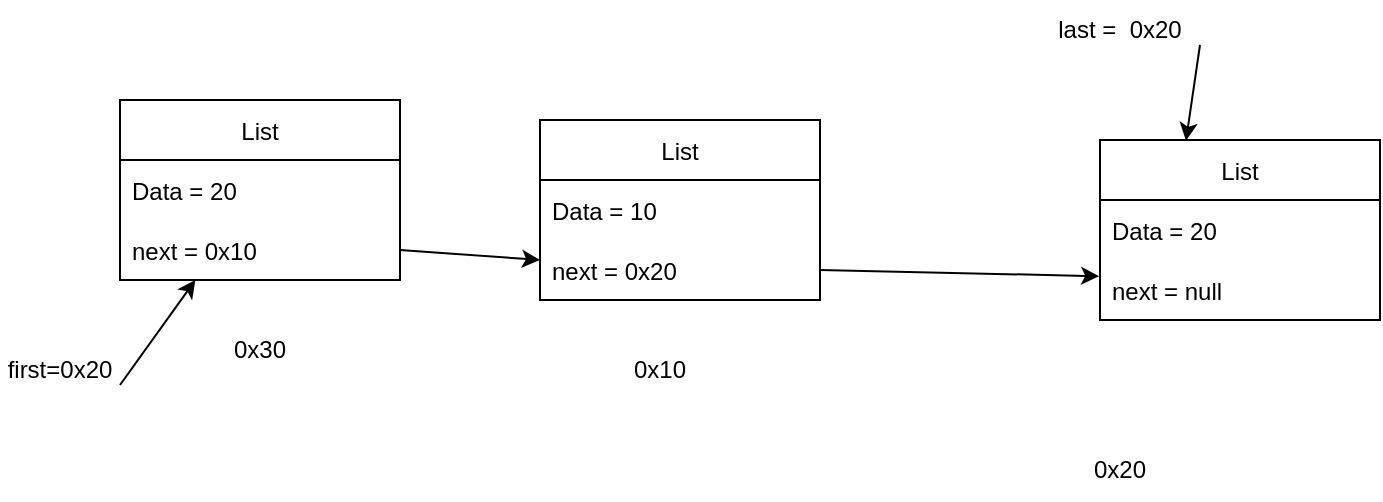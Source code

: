 <mxfile version="20.3.0" type="device" pages="6"><diagram id="UPVZSXTOFpppFeAtwHeI" name="Page-1"><mxGraphModel dx="913" dy="672" grid="1" gridSize="10" guides="1" tooltips="1" connect="1" arrows="1" fold="1" page="1" pageScale="1" pageWidth="850" pageHeight="1100" math="0" shadow="0"><root><mxCell id="0"/><mxCell id="1" parent="0"/><mxCell id="xZH1EsrrtOMntQZDxa6P-37" value="first=0x20" style="text;html=1;strokeColor=none;fillColor=none;align=center;verticalAlign=middle;whiteSpace=wrap;rounded=0;" parent="1" vertex="1"><mxGeometry y="170" width="60" height="30" as="geometry"/></mxCell><mxCell id="xZH1EsrrtOMntQZDxa6P-49" value="last =&amp;nbsp; 0x20" style="text;html=1;strokeColor=none;fillColor=none;align=center;verticalAlign=middle;whiteSpace=wrap;rounded=0;" parent="1" vertex="1"><mxGeometry x="520" width="80" height="30" as="geometry"/></mxCell><mxCell id="xZH1EsrrtOMntQZDxa6P-62" value="List" style="swimlane;fontStyle=0;childLayout=stackLayout;horizontal=1;startSize=30;horizontalStack=0;resizeParent=1;resizeParentMax=0;resizeLast=0;collapsible=1;marginBottom=0;" parent="1" vertex="1"><mxGeometry x="270" y="60" width="140" height="90" as="geometry"/></mxCell><mxCell id="xZH1EsrrtOMntQZDxa6P-63" value="Data = 10" style="text;strokeColor=none;fillColor=none;align=left;verticalAlign=middle;spacingLeft=4;spacingRight=4;overflow=hidden;points=[[0,0.5],[1,0.5]];portConstraint=eastwest;rotatable=0;" parent="xZH1EsrrtOMntQZDxa6P-62" vertex="1"><mxGeometry y="30" width="140" height="30" as="geometry"/></mxCell><mxCell id="xZH1EsrrtOMntQZDxa6P-64" value="next = 0x20" style="text;strokeColor=none;fillColor=none;align=left;verticalAlign=middle;spacingLeft=4;spacingRight=4;overflow=hidden;points=[[0,0.5],[1,0.5]];portConstraint=eastwest;rotatable=0;" parent="xZH1EsrrtOMntQZDxa6P-62" vertex="1"><mxGeometry y="60" width="140" height="30" as="geometry"/></mxCell><mxCell id="xZH1EsrrtOMntQZDxa6P-66" value="0x10" style="text;html=1;strokeColor=none;fillColor=none;align=center;verticalAlign=middle;whiteSpace=wrap;rounded=0;" parent="1" vertex="1"><mxGeometry x="300" y="170" width="60" height="30" as="geometry"/></mxCell><mxCell id="xZH1EsrrtOMntQZDxa6P-67" value="" style="endArrow=classic;html=1;rounded=0;exitX=1;exitY=0.75;exitDx=0;exitDy=0;" parent="1" source="xZH1EsrrtOMntQZDxa6P-37" target="nocxWZJyMZVPgdDQSU2K-1" edge="1"><mxGeometry width="50" height="50" relative="1" as="geometry"><mxPoint x="390" y="250" as="sourcePoint"/><mxPoint x="440" y="200" as="targetPoint"/></mxGeometry></mxCell><mxCell id="xZH1EsrrtOMntQZDxa6P-68" value="" style="endArrow=classic;html=1;rounded=0;exitX=1;exitY=0.75;exitDx=0;exitDy=0;entryX=0.307;entryY=0.004;entryDx=0;entryDy=0;entryPerimeter=0;" parent="1" source="xZH1EsrrtOMntQZDxa6P-49" target="xZH1EsrrtOMntQZDxa6P-69" edge="1"><mxGeometry width="50" height="50" relative="1" as="geometry"><mxPoint x="390" y="250" as="sourcePoint"/><mxPoint x="440" y="200" as="targetPoint"/></mxGeometry></mxCell><mxCell id="xZH1EsrrtOMntQZDxa6P-69" value="List" style="swimlane;fontStyle=0;childLayout=stackLayout;horizontal=1;startSize=30;horizontalStack=0;resizeParent=1;resizeParentMax=0;resizeLast=0;collapsible=1;marginBottom=0;" parent="1" vertex="1"><mxGeometry x="550" y="70" width="140" height="90" as="geometry"/></mxCell><mxCell id="xZH1EsrrtOMntQZDxa6P-70" value="Data = 20" style="text;strokeColor=none;fillColor=none;align=left;verticalAlign=middle;spacingLeft=4;spacingRight=4;overflow=hidden;points=[[0,0.5],[1,0.5]];portConstraint=eastwest;rotatable=0;" parent="xZH1EsrrtOMntQZDxa6P-69" vertex="1"><mxGeometry y="30" width="140" height="30" as="geometry"/></mxCell><mxCell id="xZH1EsrrtOMntQZDxa6P-71" value="next = null" style="text;strokeColor=none;fillColor=none;align=left;verticalAlign=middle;spacingLeft=4;spacingRight=4;overflow=hidden;points=[[0,0.5],[1,0.5]];portConstraint=eastwest;rotatable=0;" parent="xZH1EsrrtOMntQZDxa6P-69" vertex="1"><mxGeometry y="60" width="140" height="30" as="geometry"/></mxCell><mxCell id="xZH1EsrrtOMntQZDxa6P-72" value="0x20" style="text;html=1;strokeColor=none;fillColor=none;align=center;verticalAlign=middle;whiteSpace=wrap;rounded=0;" parent="1" vertex="1"><mxGeometry x="530" y="220" width="60" height="30" as="geometry"/></mxCell><mxCell id="xZH1EsrrtOMntQZDxa6P-73" value="" style="endArrow=classic;html=1;rounded=0;exitX=1;exitY=0.5;exitDx=0;exitDy=0;entryX=-0.003;entryY=0.27;entryDx=0;entryDy=0;entryPerimeter=0;" parent="1" source="xZH1EsrrtOMntQZDxa6P-64" target="xZH1EsrrtOMntQZDxa6P-71" edge="1"><mxGeometry width="50" height="50" relative="1" as="geometry"><mxPoint x="390" y="250" as="sourcePoint"/><mxPoint x="440" y="200" as="targetPoint"/></mxGeometry></mxCell><mxCell id="nocxWZJyMZVPgdDQSU2K-1" value="List" style="swimlane;fontStyle=0;childLayout=stackLayout;horizontal=1;startSize=30;horizontalStack=0;resizeParent=1;resizeParentMax=0;resizeLast=0;collapsible=1;marginBottom=0;" parent="1" vertex="1"><mxGeometry x="60" y="50" width="140" height="90" as="geometry"/></mxCell><mxCell id="nocxWZJyMZVPgdDQSU2K-2" value="Data = 20" style="text;strokeColor=none;fillColor=none;align=left;verticalAlign=middle;spacingLeft=4;spacingRight=4;overflow=hidden;points=[[0,0.5],[1,0.5]];portConstraint=eastwest;rotatable=0;" parent="nocxWZJyMZVPgdDQSU2K-1" vertex="1"><mxGeometry y="30" width="140" height="30" as="geometry"/></mxCell><mxCell id="nocxWZJyMZVPgdDQSU2K-3" value="next = 0x10" style="text;strokeColor=none;fillColor=none;align=left;verticalAlign=middle;spacingLeft=4;spacingRight=4;overflow=hidden;points=[[0,0.5],[1,0.5]];portConstraint=eastwest;rotatable=0;" parent="nocxWZJyMZVPgdDQSU2K-1" vertex="1"><mxGeometry y="60" width="140" height="30" as="geometry"/></mxCell><mxCell id="nocxWZJyMZVPgdDQSU2K-4" value="0x30" style="text;html=1;strokeColor=none;fillColor=none;align=center;verticalAlign=middle;whiteSpace=wrap;rounded=0;" parent="1" vertex="1"><mxGeometry x="100" y="160" width="60" height="30" as="geometry"/></mxCell><mxCell id="nocxWZJyMZVPgdDQSU2K-5" value="" style="endArrow=classic;html=1;rounded=0;exitX=1;exitY=0.5;exitDx=0;exitDy=0;" parent="1" source="nocxWZJyMZVPgdDQSU2K-3" target="xZH1EsrrtOMntQZDxa6P-64" edge="1"><mxGeometry width="50" height="50" relative="1" as="geometry"><mxPoint x="390" y="290" as="sourcePoint"/><mxPoint x="440" y="240" as="targetPoint"/></mxGeometry></mxCell></root></mxGraphModel></diagram><diagram name="InsertFirst" id="rEkQVwH_24NqI8-Ghutn"><mxGraphModel dx="913" dy="672" grid="1" gridSize="10" guides="1" tooltips="1" connect="1" arrows="1" fold="1" page="1" pageScale="1" pageWidth="850" pageHeight="1100" math="0" shadow="0"><root><mxCell id="AXSNdFypk3SisB_Ddb3L-0"/><mxCell id="AXSNdFypk3SisB_Ddb3L-1" parent="AXSNdFypk3SisB_Ddb3L-0"/><mxCell id="OjrTt3PvztFiV0N9iNop-0" value="List" style="swimlane;fontStyle=0;childLayout=stackLayout;horizontal=1;startSize=30;horizontalStack=0;resizeParent=1;resizeParentMax=0;resizeLast=0;collapsible=1;marginBottom=0;" vertex="1" parent="AXSNdFypk3SisB_Ddb3L-1"><mxGeometry x="355" y="90" width="140" height="90" as="geometry"/></mxCell><mxCell id="OjrTt3PvztFiV0N9iNop-1" value="Data = 10" style="text;strokeColor=none;fillColor=none;align=left;verticalAlign=middle;spacingLeft=4;spacingRight=4;overflow=hidden;points=[[0,0.5],[1,0.5]];portConstraint=eastwest;rotatable=0;" vertex="1" parent="OjrTt3PvztFiV0N9iNop-0"><mxGeometry y="30" width="140" height="30" as="geometry"/></mxCell><mxCell id="OjrTt3PvztFiV0N9iNop-2" value="next = null" style="text;strokeColor=none;fillColor=none;align=left;verticalAlign=middle;spacingLeft=4;spacingRight=4;overflow=hidden;points=[[0,0.5],[1,0.5]];portConstraint=eastwest;rotatable=0;" vertex="1" parent="OjrTt3PvztFiV0N9iNop-0"><mxGeometry y="60" width="140" height="30" as="geometry"/></mxCell><mxCell id="OjrTt3PvztFiV0N9iNop-3" value="0x10" style="text;html=1;strokeColor=none;fillColor=none;align=center;verticalAlign=middle;whiteSpace=wrap;rounded=0;" vertex="1" parent="AXSNdFypk3SisB_Ddb3L-1"><mxGeometry x="390" y="190" width="60" height="30" as="geometry"/></mxCell><mxCell id="OjrTt3PvztFiV0N9iNop-4" value="first=0x20" style="text;html=1;strokeColor=none;fillColor=none;align=center;verticalAlign=middle;whiteSpace=wrap;rounded=0;" vertex="1" parent="AXSNdFypk3SisB_Ddb3L-1"><mxGeometry x="40" y="40" width="60" height="30" as="geometry"/></mxCell><mxCell id="OjrTt3PvztFiV0N9iNop-5" value="last=0x10" style="text;html=1;strokeColor=none;fillColor=none;align=center;verticalAlign=middle;whiteSpace=wrap;rounded=0;" vertex="1" parent="AXSNdFypk3SisB_Ddb3L-1"><mxGeometry x="210" y="30" width="60" height="30" as="geometry"/></mxCell><mxCell id="OjrTt3PvztFiV0N9iNop-6" value="" style="endArrow=classic;html=1;rounded=0;entryX=0.429;entryY=0;entryDx=0;entryDy=0;entryPerimeter=0;" edge="1" parent="AXSNdFypk3SisB_Ddb3L-1" source="OjrTt3PvztFiV0N9iNop-4" target="OjrTt3PvztFiV0N9iNop-8"><mxGeometry width="50" height="50" relative="1" as="geometry"><mxPoint x="330" y="200" as="sourcePoint"/><mxPoint x="380" y="150" as="targetPoint"/></mxGeometry></mxCell><mxCell id="OjrTt3PvztFiV0N9iNop-7" value="" style="endArrow=classic;html=1;rounded=0;exitX=1;exitY=0.75;exitDx=0;exitDy=0;entryX=0;entryY=0.5;entryDx=0;entryDy=0;" edge="1" parent="AXSNdFypk3SisB_Ddb3L-1" source="OjrTt3PvztFiV0N9iNop-5" target="OjrTt3PvztFiV0N9iNop-1"><mxGeometry width="50" height="50" relative="1" as="geometry"><mxPoint x="330" y="200" as="sourcePoint"/><mxPoint x="380" y="150" as="targetPoint"/></mxGeometry></mxCell><mxCell id="OjrTt3PvztFiV0N9iNop-8" value="List" style="swimlane;fontStyle=0;childLayout=stackLayout;horizontal=1;startSize=30;horizontalStack=0;resizeParent=1;resizeParentMax=0;resizeLast=0;collapsible=1;marginBottom=0;" vertex="1" parent="AXSNdFypk3SisB_Ddb3L-1"><mxGeometry x="20" y="200" width="140" height="90" as="geometry"/></mxCell><mxCell id="OjrTt3PvztFiV0N9iNop-9" value="Data = 10" style="text;strokeColor=none;fillColor=none;align=left;verticalAlign=middle;spacingLeft=4;spacingRight=4;overflow=hidden;points=[[0,0.5],[1,0.5]];portConstraint=eastwest;rotatable=0;" vertex="1" parent="OjrTt3PvztFiV0N9iNop-8"><mxGeometry y="30" width="140" height="30" as="geometry"/></mxCell><mxCell id="OjrTt3PvztFiV0N9iNop-10" value="next = 0x10" style="text;strokeColor=none;fillColor=none;align=left;verticalAlign=middle;spacingLeft=4;spacingRight=4;overflow=hidden;points=[[0,0.5],[1,0.5]];portConstraint=eastwest;rotatable=0;" vertex="1" parent="OjrTt3PvztFiV0N9iNop-8"><mxGeometry y="60" width="140" height="30" as="geometry"/></mxCell><mxCell id="OjrTt3PvztFiV0N9iNop-11" value="0x20" style="text;html=1;strokeColor=none;fillColor=none;align=center;verticalAlign=middle;whiteSpace=wrap;rounded=0;" vertex="1" parent="AXSNdFypk3SisB_Ddb3L-1"><mxGeometry x="50" y="320" width="60" height="30" as="geometry"/></mxCell><mxCell id="OjrTt3PvztFiV0N9iNop-12" value="" style="endArrow=classic;html=1;rounded=0;" edge="1" parent="AXSNdFypk3SisB_Ddb3L-1" source="OjrTt3PvztFiV0N9iNop-9" target="OjrTt3PvztFiV0N9iNop-2"><mxGeometry width="50" height="50" relative="1" as="geometry"><mxPoint x="330" y="200" as="sourcePoint"/><mxPoint x="380" y="150" as="targetPoint"/></mxGeometry></mxCell></root></mxGraphModel></diagram><diagram name="Delete" id="B8KNnppuAUo0k2MEhjvU"><mxGraphModel dx="913" dy="672" grid="1" gridSize="10" guides="1" tooltips="1" connect="1" arrows="1" fold="1" page="1" pageScale="1" pageWidth="850" pageHeight="1100" math="0" shadow="0"><root><mxCell id="hEMmSdEdT5Gt0j-7r29v-0"/><mxCell id="hEMmSdEdT5Gt0j-7r29v-1" parent="hEMmSdEdT5Gt0j-7r29v-0"/><mxCell id="hEMmSdEdT5Gt0j-7r29v-2" value="first=0x20" style="text;html=1;strokeColor=none;fillColor=none;align=center;verticalAlign=middle;whiteSpace=wrap;rounded=0;" vertex="1" parent="hEMmSdEdT5Gt0j-7r29v-1"><mxGeometry y="170" width="60" height="30" as="geometry"/></mxCell><mxCell id="hEMmSdEdT5Gt0j-7r29v-3" value="last =&amp;nbsp; 0x20" style="text;html=1;strokeColor=none;fillColor=none;align=center;verticalAlign=middle;whiteSpace=wrap;rounded=0;" vertex="1" parent="hEMmSdEdT5Gt0j-7r29v-1"><mxGeometry x="520" width="80" height="30" as="geometry"/></mxCell><mxCell id="hEMmSdEdT5Gt0j-7r29v-4" value="List" style="swimlane;fontStyle=0;childLayout=stackLayout;horizontal=1;startSize=30;horizontalStack=0;resizeParent=1;resizeParentMax=0;resizeLast=0;collapsible=1;marginBottom=0;" vertex="1" parent="hEMmSdEdT5Gt0j-7r29v-1"><mxGeometry x="270" y="120" width="140" height="90" as="geometry"/></mxCell><mxCell id="hEMmSdEdT5Gt0j-7r29v-5" value="Data = 10" style="text;strokeColor=none;fillColor=none;align=left;verticalAlign=middle;spacingLeft=4;spacingRight=4;overflow=hidden;points=[[0,0.5],[1,0.5]];portConstraint=eastwest;rotatable=0;" vertex="1" parent="hEMmSdEdT5Gt0j-7r29v-4"><mxGeometry y="30" width="140" height="30" as="geometry"/></mxCell><mxCell id="hEMmSdEdT5Gt0j-7r29v-6" value="next = null" style="text;strokeColor=none;fillColor=none;align=left;verticalAlign=middle;spacingLeft=4;spacingRight=4;overflow=hidden;points=[[0,0.5],[1,0.5]];portConstraint=eastwest;rotatable=0;" vertex="1" parent="hEMmSdEdT5Gt0j-7r29v-4"><mxGeometry y="60" width="140" height="30" as="geometry"/></mxCell><mxCell id="hEMmSdEdT5Gt0j-7r29v-7" value="0x10" style="text;html=1;strokeColor=none;fillColor=none;align=center;verticalAlign=middle;whiteSpace=wrap;rounded=0;" vertex="1" parent="hEMmSdEdT5Gt0j-7r29v-1"><mxGeometry x="290" y="240" width="60" height="30" as="geometry"/></mxCell><mxCell id="hEMmSdEdT5Gt0j-7r29v-8" value="" style="endArrow=classic;html=1;rounded=0;exitX=1;exitY=0.75;exitDx=0;exitDy=0;entryX=0.5;entryY=0;entryDx=0;entryDy=0;" edge="1" parent="hEMmSdEdT5Gt0j-7r29v-1" source="hEMmSdEdT5Gt0j-7r29v-2" target="hEMmSdEdT5Gt0j-7r29v-15"><mxGeometry width="50" height="50" relative="1" as="geometry"><mxPoint x="390" y="250" as="sourcePoint"/><mxPoint x="440" y="200" as="targetPoint"/></mxGeometry></mxCell><mxCell id="hEMmSdEdT5Gt0j-7r29v-9" value="" style="endArrow=classic;html=1;rounded=0;exitX=1;exitY=0.75;exitDx=0;exitDy=0;entryX=0.586;entryY=-0.044;entryDx=0;entryDy=0;entryPerimeter=0;" edge="1" parent="hEMmSdEdT5Gt0j-7r29v-1" source="hEMmSdEdT5Gt0j-7r29v-3" target="hEMmSdEdT5Gt0j-7r29v-10"><mxGeometry width="50" height="50" relative="1" as="geometry"><mxPoint x="390" y="250" as="sourcePoint"/><mxPoint x="440" y="200" as="targetPoint"/></mxGeometry></mxCell><mxCell id="hEMmSdEdT5Gt0j-7r29v-10" value="List" style="swimlane;fontStyle=0;childLayout=stackLayout;horizontal=1;startSize=30;horizontalStack=0;resizeParent=1;resizeParentMax=0;resizeLast=0;collapsible=1;marginBottom=0;" vertex="1" parent="hEMmSdEdT5Gt0j-7r29v-1"><mxGeometry x="500" y="100" width="140" height="90" as="geometry"/></mxCell><mxCell id="hEMmSdEdT5Gt0j-7r29v-11" value="Data = 20" style="text;strokeColor=none;fillColor=none;align=left;verticalAlign=middle;spacingLeft=4;spacingRight=4;overflow=hidden;points=[[0,0.5],[1,0.5]];portConstraint=eastwest;rotatable=0;" vertex="1" parent="hEMmSdEdT5Gt0j-7r29v-10"><mxGeometry y="30" width="140" height="30" as="geometry"/></mxCell><mxCell id="hEMmSdEdT5Gt0j-7r29v-12" value="next = null" style="text;strokeColor=none;fillColor=none;align=left;verticalAlign=middle;spacingLeft=4;spacingRight=4;overflow=hidden;points=[[0,0.5],[1,0.5]];portConstraint=eastwest;rotatable=0;" vertex="1" parent="hEMmSdEdT5Gt0j-7r29v-10"><mxGeometry y="60" width="140" height="30" as="geometry"/></mxCell><mxCell id="hEMmSdEdT5Gt0j-7r29v-13" value="0x20" style="text;html=1;strokeColor=none;fillColor=none;align=center;verticalAlign=middle;whiteSpace=wrap;rounded=0;" vertex="1" parent="hEMmSdEdT5Gt0j-7r29v-1"><mxGeometry x="530" y="220" width="60" height="30" as="geometry"/></mxCell><mxCell id="hEMmSdEdT5Gt0j-7r29v-15" value="List" style="swimlane;fontStyle=0;childLayout=stackLayout;horizontal=1;startSize=30;horizontalStack=0;resizeParent=1;resizeParentMax=0;resizeLast=0;collapsible=1;marginBottom=0;" vertex="1" parent="hEMmSdEdT5Gt0j-7r29v-1"><mxGeometry x="70" y="240" width="140" height="90" as="geometry"/></mxCell><mxCell id="hEMmSdEdT5Gt0j-7r29v-16" value="Data = 20" style="text;strokeColor=none;fillColor=none;align=left;verticalAlign=middle;spacingLeft=4;spacingRight=4;overflow=hidden;points=[[0,0.5],[1,0.5]];portConstraint=eastwest;rotatable=0;" vertex="1" parent="hEMmSdEdT5Gt0j-7r29v-15"><mxGeometry y="30" width="140" height="30" as="geometry"/></mxCell><mxCell id="hEMmSdEdT5Gt0j-7r29v-17" value="next = 0x20" style="text;strokeColor=none;fillColor=none;align=left;verticalAlign=middle;spacingLeft=4;spacingRight=4;overflow=hidden;points=[[0,0.5],[1,0.5]];portConstraint=eastwest;rotatable=0;" vertex="1" parent="hEMmSdEdT5Gt0j-7r29v-15"><mxGeometry y="60" width="140" height="30" as="geometry"/></mxCell><mxCell id="hEMmSdEdT5Gt0j-7r29v-18" value="0x30" style="text;html=1;strokeColor=none;fillColor=none;align=center;verticalAlign=middle;whiteSpace=wrap;rounded=0;" vertex="1" parent="hEMmSdEdT5Gt0j-7r29v-1"><mxGeometry x="100" y="360" width="60" height="30" as="geometry"/></mxCell><mxCell id="hEMmSdEdT5Gt0j-7r29v-19" value="" style="endArrow=classic;html=1;rounded=0;exitX=1;exitY=0.5;exitDx=0;exitDy=0;" edge="1" parent="hEMmSdEdT5Gt0j-7r29v-1" source="hEMmSdEdT5Gt0j-7r29v-17"><mxGeometry width="50" height="50" relative="1" as="geometry"><mxPoint x="390" y="290" as="sourcePoint"/><mxPoint x="550" y="200" as="targetPoint"/></mxGeometry></mxCell><mxCell id="K-lnBKwnMnFrM4bSXWJp-2" value="previous" style="text;html=1;strokeColor=none;fillColor=none;align=center;verticalAlign=middle;whiteSpace=wrap;rounded=0;" vertex="1" parent="hEMmSdEdT5Gt0j-7r29v-1"><mxGeometry x="100" y="430" width="60" height="30" as="geometry"/></mxCell><mxCell id="K-lnBKwnMnFrM4bSXWJp-3" value="currentNode" style="text;html=1;strokeColor=none;fillColor=none;align=center;verticalAlign=middle;whiteSpace=wrap;rounded=0;" vertex="1" parent="hEMmSdEdT5Gt0j-7r29v-1"><mxGeometry x="330" y="300" width="60" height="30" as="geometry"/></mxCell></root></mxGraphModel></diagram><diagram name="DeleteLast" id="csaK_s813irTJVYGGdZX"><mxGraphModel dx="913" dy="672" grid="1" gridSize="10" guides="1" tooltips="1" connect="1" arrows="1" fold="1" page="1" pageScale="1" pageWidth="850" pageHeight="1100" math="0" shadow="0"><root><mxCell id="JoLcp9FZsa9gSKIO1y1y-0"/><mxCell id="JoLcp9FZsa9gSKIO1y1y-1" parent="JoLcp9FZsa9gSKIO1y1y-0"/><mxCell id="JoLcp9FZsa9gSKIO1y1y-2" value="first=0x20" style="text;html=1;strokeColor=none;fillColor=none;align=center;verticalAlign=middle;whiteSpace=wrap;rounded=0;" vertex="1" parent="JoLcp9FZsa9gSKIO1y1y-1"><mxGeometry y="170" width="60" height="30" as="geometry"/></mxCell><mxCell id="JoLcp9FZsa9gSKIO1y1y-3" value="last =&amp;nbsp; 0x20" style="text;html=1;strokeColor=none;fillColor=none;align=center;verticalAlign=middle;whiteSpace=wrap;rounded=0;" vertex="1" parent="JoLcp9FZsa9gSKIO1y1y-1"><mxGeometry x="520" width="80" height="30" as="geometry"/></mxCell><mxCell id="JoLcp9FZsa9gSKIO1y1y-4" value="List" style="swimlane;fontStyle=0;childLayout=stackLayout;horizontal=1;startSize=30;horizontalStack=0;resizeParent=1;resizeParentMax=0;resizeLast=0;collapsible=1;marginBottom=0;" vertex="1" parent="JoLcp9FZsa9gSKIO1y1y-1"><mxGeometry x="270" y="120" width="140" height="90" as="geometry"/></mxCell><mxCell id="JoLcp9FZsa9gSKIO1y1y-5" value="Data = 10" style="text;strokeColor=none;fillColor=none;align=left;verticalAlign=middle;spacingLeft=4;spacingRight=4;overflow=hidden;points=[[0,0.5],[1,0.5]];portConstraint=eastwest;rotatable=0;" vertex="1" parent="JoLcp9FZsa9gSKIO1y1y-4"><mxGeometry y="30" width="140" height="30" as="geometry"/></mxCell><mxCell id="JoLcp9FZsa9gSKIO1y1y-6" value="next = 0x20" style="text;strokeColor=none;fillColor=none;align=left;verticalAlign=middle;spacingLeft=4;spacingRight=4;overflow=hidden;points=[[0,0.5],[1,0.5]];portConstraint=eastwest;rotatable=0;" vertex="1" parent="JoLcp9FZsa9gSKIO1y1y-4"><mxGeometry y="60" width="140" height="30" as="geometry"/></mxCell><mxCell id="JoLcp9FZsa9gSKIO1y1y-7" value="0x10" style="text;html=1;strokeColor=none;fillColor=none;align=center;verticalAlign=middle;whiteSpace=wrap;rounded=0;" vertex="1" parent="JoLcp9FZsa9gSKIO1y1y-1"><mxGeometry x="290" y="240" width="60" height="30" as="geometry"/></mxCell><mxCell id="JoLcp9FZsa9gSKIO1y1y-8" value="" style="endArrow=classic;html=1;rounded=0;exitX=1;exitY=0.75;exitDx=0;exitDy=0;entryX=0.5;entryY=0;entryDx=0;entryDy=0;" edge="1" parent="JoLcp9FZsa9gSKIO1y1y-1" source="JoLcp9FZsa9gSKIO1y1y-2" target="JoLcp9FZsa9gSKIO1y1y-14"><mxGeometry width="50" height="50" relative="1" as="geometry"><mxPoint x="390" y="250" as="sourcePoint"/><mxPoint x="440" y="200" as="targetPoint"/></mxGeometry></mxCell><mxCell id="JoLcp9FZsa9gSKIO1y1y-9" value="" style="endArrow=classic;html=1;rounded=0;exitX=1;exitY=0.75;exitDx=0;exitDy=0;entryX=0.586;entryY=-0.044;entryDx=0;entryDy=0;entryPerimeter=0;" edge="1" parent="JoLcp9FZsa9gSKIO1y1y-1" source="JoLcp9FZsa9gSKIO1y1y-3" target="JoLcp9FZsa9gSKIO1y1y-10"><mxGeometry width="50" height="50" relative="1" as="geometry"><mxPoint x="390" y="250" as="sourcePoint"/><mxPoint x="440" y="200" as="targetPoint"/></mxGeometry></mxCell><mxCell id="JoLcp9FZsa9gSKIO1y1y-10" value="List" style="swimlane;fontStyle=0;childLayout=stackLayout;horizontal=1;startSize=30;horizontalStack=0;resizeParent=1;resizeParentMax=0;resizeLast=0;collapsible=1;marginBottom=0;" vertex="1" parent="JoLcp9FZsa9gSKIO1y1y-1"><mxGeometry x="500" y="100" width="140" height="90" as="geometry"/></mxCell><mxCell id="JoLcp9FZsa9gSKIO1y1y-11" value="Data = 20" style="text;strokeColor=none;fillColor=none;align=left;verticalAlign=middle;spacingLeft=4;spacingRight=4;overflow=hidden;points=[[0,0.5],[1,0.5]];portConstraint=eastwest;rotatable=0;" vertex="1" parent="JoLcp9FZsa9gSKIO1y1y-10"><mxGeometry y="30" width="140" height="30" as="geometry"/></mxCell><mxCell id="JoLcp9FZsa9gSKIO1y1y-12" value="next = null" style="text;strokeColor=none;fillColor=none;align=left;verticalAlign=middle;spacingLeft=4;spacingRight=4;overflow=hidden;points=[[0,0.5],[1,0.5]];portConstraint=eastwest;rotatable=0;" vertex="1" parent="JoLcp9FZsa9gSKIO1y1y-10"><mxGeometry y="60" width="140" height="30" as="geometry"/></mxCell><mxCell id="JoLcp9FZsa9gSKIO1y1y-13" value="0x20" style="text;html=1;strokeColor=none;fillColor=none;align=center;verticalAlign=middle;whiteSpace=wrap;rounded=0;" vertex="1" parent="JoLcp9FZsa9gSKIO1y1y-1"><mxGeometry x="530" y="220" width="60" height="30" as="geometry"/></mxCell><mxCell id="JoLcp9FZsa9gSKIO1y1y-14" value="List" style="swimlane;fontStyle=0;childLayout=stackLayout;horizontal=1;startSize=30;horizontalStack=0;resizeParent=1;resizeParentMax=0;resizeLast=0;collapsible=1;marginBottom=0;" vertex="1" parent="JoLcp9FZsa9gSKIO1y1y-1"><mxGeometry x="70" y="240" width="140" height="90" as="geometry"/></mxCell><mxCell id="JoLcp9FZsa9gSKIO1y1y-15" value="Data = 20" style="text;strokeColor=none;fillColor=none;align=left;verticalAlign=middle;spacingLeft=4;spacingRight=4;overflow=hidden;points=[[0,0.5],[1,0.5]];portConstraint=eastwest;rotatable=0;" vertex="1" parent="JoLcp9FZsa9gSKIO1y1y-14"><mxGeometry y="30" width="140" height="30" as="geometry"/></mxCell><mxCell id="JoLcp9FZsa9gSKIO1y1y-16" value="next = 0x10" style="text;strokeColor=none;fillColor=none;align=left;verticalAlign=middle;spacingLeft=4;spacingRight=4;overflow=hidden;points=[[0,0.5],[1,0.5]];portConstraint=eastwest;rotatable=0;" vertex="1" parent="JoLcp9FZsa9gSKIO1y1y-14"><mxGeometry y="60" width="140" height="30" as="geometry"/></mxCell><mxCell id="JoLcp9FZsa9gSKIO1y1y-17" value="0x30" style="text;html=1;strokeColor=none;fillColor=none;align=center;verticalAlign=middle;whiteSpace=wrap;rounded=0;" vertex="1" parent="JoLcp9FZsa9gSKIO1y1y-1"><mxGeometry x="100" y="360" width="60" height="30" as="geometry"/></mxCell><mxCell id="JoLcp9FZsa9gSKIO1y1y-18" value="" style="endArrow=classic;html=1;rounded=0;exitX=1;exitY=0.5;exitDx=0;exitDy=0;" edge="1" parent="JoLcp9FZsa9gSKIO1y1y-1" source="JoLcp9FZsa9gSKIO1y1y-16" target="JoLcp9FZsa9gSKIO1y1y-6"><mxGeometry width="50" height="50" relative="1" as="geometry"><mxPoint x="390" y="290" as="sourcePoint"/><mxPoint x="550" y="200" as="targetPoint"/></mxGeometry></mxCell><mxCell id="JoLcp9FZsa9gSKIO1y1y-19" value="previous" style="text;html=1;strokeColor=none;fillColor=none;align=center;verticalAlign=middle;whiteSpace=wrap;rounded=0;" vertex="1" parent="JoLcp9FZsa9gSKIO1y1y-1"><mxGeometry x="310" y="290" width="60" height="30" as="geometry"/></mxCell><mxCell id="JoLcp9FZsa9gSKIO1y1y-20" value="currentNode" style="text;html=1;strokeColor=none;fillColor=none;align=center;verticalAlign=middle;whiteSpace=wrap;rounded=0;" vertex="1" parent="JoLcp9FZsa9gSKIO1y1y-1"><mxGeometry x="570" y="280" width="60" height="30" as="geometry"/></mxCell><mxCell id="s2kXoYcIg8xuNdYPsW8G-0" value="" style="endArrow=classic;html=1;rounded=0;exitX=1;exitY=0.5;exitDx=0;exitDy=0;entryX=0;entryY=0.5;entryDx=0;entryDy=0;" edge="1" parent="JoLcp9FZsa9gSKIO1y1y-1" source="JoLcp9FZsa9gSKIO1y1y-6" target="JoLcp9FZsa9gSKIO1y1y-12"><mxGeometry width="50" height="50" relative="1" as="geometry"><mxPoint x="420" y="220" as="sourcePoint"/><mxPoint x="470" y="170" as="targetPoint"/></mxGeometry></mxCell></root></mxGraphModel></diagram><diagram name="DeleteLast" id="ITa59aFskWs1RSIovkcB"><mxGraphModel dx="913" dy="672" grid="1" gridSize="10" guides="1" tooltips="1" connect="1" arrows="1" fold="1" page="1" pageScale="1" pageWidth="850" pageHeight="1100" math="0" shadow="0"><root><mxCell id="l9oVQH33jq3-3HiyE4xY-0"/><mxCell id="l9oVQH33jq3-3HiyE4xY-1" parent="l9oVQH33jq3-3HiyE4xY-0"/><mxCell id="l9oVQH33jq3-3HiyE4xY-2" value="first=0x20" style="text;html=1;strokeColor=none;fillColor=none;align=center;verticalAlign=middle;whiteSpace=wrap;rounded=0;" vertex="1" parent="l9oVQH33jq3-3HiyE4xY-1"><mxGeometry y="170" width="60" height="30" as="geometry"/></mxCell><mxCell id="l9oVQH33jq3-3HiyE4xY-3" value="last =&amp;nbsp; 0x20" style="text;html=1;strokeColor=none;fillColor=none;align=center;verticalAlign=middle;whiteSpace=wrap;rounded=0;" vertex="1" parent="l9oVQH33jq3-3HiyE4xY-1"><mxGeometry x="30" y="100" width="80" height="30" as="geometry"/></mxCell><mxCell id="l9oVQH33jq3-3HiyE4xY-4" value="List" style="swimlane;fontStyle=0;childLayout=stackLayout;horizontal=1;startSize=30;horizontalStack=0;resizeParent=1;resizeParentMax=0;resizeLast=0;collapsible=1;marginBottom=0;" vertex="1" parent="l9oVQH33jq3-3HiyE4xY-1"><mxGeometry x="300" y="160" width="140" height="90" as="geometry"/></mxCell><mxCell id="l9oVQH33jq3-3HiyE4xY-5" value="Data = 10" style="text;strokeColor=none;fillColor=none;align=left;verticalAlign=middle;spacingLeft=4;spacingRight=4;overflow=hidden;points=[[0,0.5],[1,0.5]];portConstraint=eastwest;rotatable=0;" vertex="1" parent="l9oVQH33jq3-3HiyE4xY-4"><mxGeometry y="30" width="140" height="30" as="geometry"/></mxCell><mxCell id="l9oVQH33jq3-3HiyE4xY-6" value="next = 0x20" style="text;strokeColor=none;fillColor=none;align=left;verticalAlign=middle;spacingLeft=4;spacingRight=4;overflow=hidden;points=[[0,0.5],[1,0.5]];portConstraint=eastwest;rotatable=0;" vertex="1" parent="l9oVQH33jq3-3HiyE4xY-4"><mxGeometry y="60" width="140" height="30" as="geometry"/></mxCell><mxCell id="l9oVQH33jq3-3HiyE4xY-7" value="0x10" style="text;html=1;strokeColor=none;fillColor=none;align=center;verticalAlign=middle;whiteSpace=wrap;rounded=0;" vertex="1" parent="l9oVQH33jq3-3HiyE4xY-1"><mxGeometry x="340" y="260" width="60" height="30" as="geometry"/></mxCell><mxCell id="l9oVQH33jq3-3HiyE4xY-8" value="" style="endArrow=classic;html=1;rounded=0;exitX=1;exitY=0.75;exitDx=0;exitDy=0;entryX=0;entryY=0.5;entryDx=0;entryDy=0;" edge="1" parent="l9oVQH33jq3-3HiyE4xY-1" source="l9oVQH33jq3-3HiyE4xY-2" target="l9oVQH33jq3-3HiyE4xY-5"><mxGeometry width="50" height="50" relative="1" as="geometry"><mxPoint x="390" y="250" as="sourcePoint"/><mxPoint x="440" y="200" as="targetPoint"/></mxGeometry></mxCell><mxCell id="l9oVQH33jq3-3HiyE4xY-9" value="" style="endArrow=classic;html=1;rounded=0;exitX=1;exitY=0.75;exitDx=0;exitDy=0;" edge="1" parent="l9oVQH33jq3-3HiyE4xY-1" source="l9oVQH33jq3-3HiyE4xY-3"><mxGeometry width="50" height="50" relative="1" as="geometry"><mxPoint x="390" y="250" as="sourcePoint"/><mxPoint x="290" y="160" as="targetPoint"/></mxGeometry></mxCell></root></mxGraphModel></diagram><diagram name="Copy of Delete" id="x22bCK0N4B52G7soqUFs"><mxGraphModel dx="913" dy="672" grid="1" gridSize="10" guides="1" tooltips="1" connect="1" arrows="1" fold="1" page="1" pageScale="1" pageWidth="850" pageHeight="1100" math="0" shadow="0"><root><mxCell id="KBs9zTKi-4ul8Yeprh17-0"/><mxCell id="KBs9zTKi-4ul8Yeprh17-1" parent="KBs9zTKi-4ul8Yeprh17-0"/><mxCell id="KBs9zTKi-4ul8Yeprh17-2" value="first=0x10" style="text;html=1;strokeColor=none;fillColor=none;align=center;verticalAlign=middle;whiteSpace=wrap;rounded=0;" vertex="1" parent="KBs9zTKi-4ul8Yeprh17-1"><mxGeometry y="170" width="60" height="30" as="geometry"/></mxCell><mxCell id="KBs9zTKi-4ul8Yeprh17-3" value="last =&amp;nbsp; 0x10" style="text;html=1;strokeColor=none;fillColor=none;align=center;verticalAlign=middle;whiteSpace=wrap;rounded=0;" vertex="1" parent="KBs9zTKi-4ul8Yeprh17-1"><mxGeometry x="520" width="80" height="30" as="geometry"/></mxCell><mxCell id="KBs9zTKi-4ul8Yeprh17-4" value="List" style="swimlane;fontStyle=0;childLayout=stackLayout;horizontal=1;startSize=30;horizontalStack=0;resizeParent=1;resizeParentMax=0;resizeLast=0;collapsible=1;marginBottom=0;" vertex="1" parent="KBs9zTKi-4ul8Yeprh17-1"><mxGeometry x="300" y="160" width="140" height="90" as="geometry"/></mxCell><mxCell id="KBs9zTKi-4ul8Yeprh17-5" value="Data = 10" style="text;strokeColor=none;fillColor=none;align=left;verticalAlign=middle;spacingLeft=4;spacingRight=4;overflow=hidden;points=[[0,0.5],[1,0.5]];portConstraint=eastwest;rotatable=0;" vertex="1" parent="KBs9zTKi-4ul8Yeprh17-4"><mxGeometry y="30" width="140" height="30" as="geometry"/></mxCell><mxCell id="KBs9zTKi-4ul8Yeprh17-6" value="next = null" style="text;strokeColor=none;fillColor=none;align=left;verticalAlign=middle;spacingLeft=4;spacingRight=4;overflow=hidden;points=[[0,0.5],[1,0.5]];portConstraint=eastwest;rotatable=0;" vertex="1" parent="KBs9zTKi-4ul8Yeprh17-4"><mxGeometry y="60" width="140" height="30" as="geometry"/></mxCell><mxCell id="KBs9zTKi-4ul8Yeprh17-7" value="0x10" style="text;html=1;strokeColor=none;fillColor=none;align=center;verticalAlign=middle;whiteSpace=wrap;rounded=0;" vertex="1" parent="KBs9zTKi-4ul8Yeprh17-1"><mxGeometry x="340" y="260" width="60" height="30" as="geometry"/></mxCell><mxCell id="KBs9zTKi-4ul8Yeprh17-8" value="" style="endArrow=classic;html=1;rounded=0;exitX=1;exitY=0.75;exitDx=0;exitDy=0;entryX=0;entryY=0.5;entryDx=0;entryDy=0;" edge="1" parent="KBs9zTKi-4ul8Yeprh17-1" source="KBs9zTKi-4ul8Yeprh17-2" target="KBs9zTKi-4ul8Yeprh17-5"><mxGeometry width="50" height="50" relative="1" as="geometry"><mxPoint x="390" y="250" as="sourcePoint"/><mxPoint x="440" y="200" as="targetPoint"/></mxGeometry></mxCell><mxCell id="KBs9zTKi-4ul8Yeprh17-9" value="" style="endArrow=classic;html=1;rounded=0;exitX=1;exitY=0.75;exitDx=0;exitDy=0;" edge="1" parent="KBs9zTKi-4ul8Yeprh17-1" source="KBs9zTKi-4ul8Yeprh17-3"><mxGeometry width="50" height="50" relative="1" as="geometry"><mxPoint x="390" y="250" as="sourcePoint"/><mxPoint x="420" y="150" as="targetPoint"/></mxGeometry></mxCell></root></mxGraphModel></diagram></mxfile>